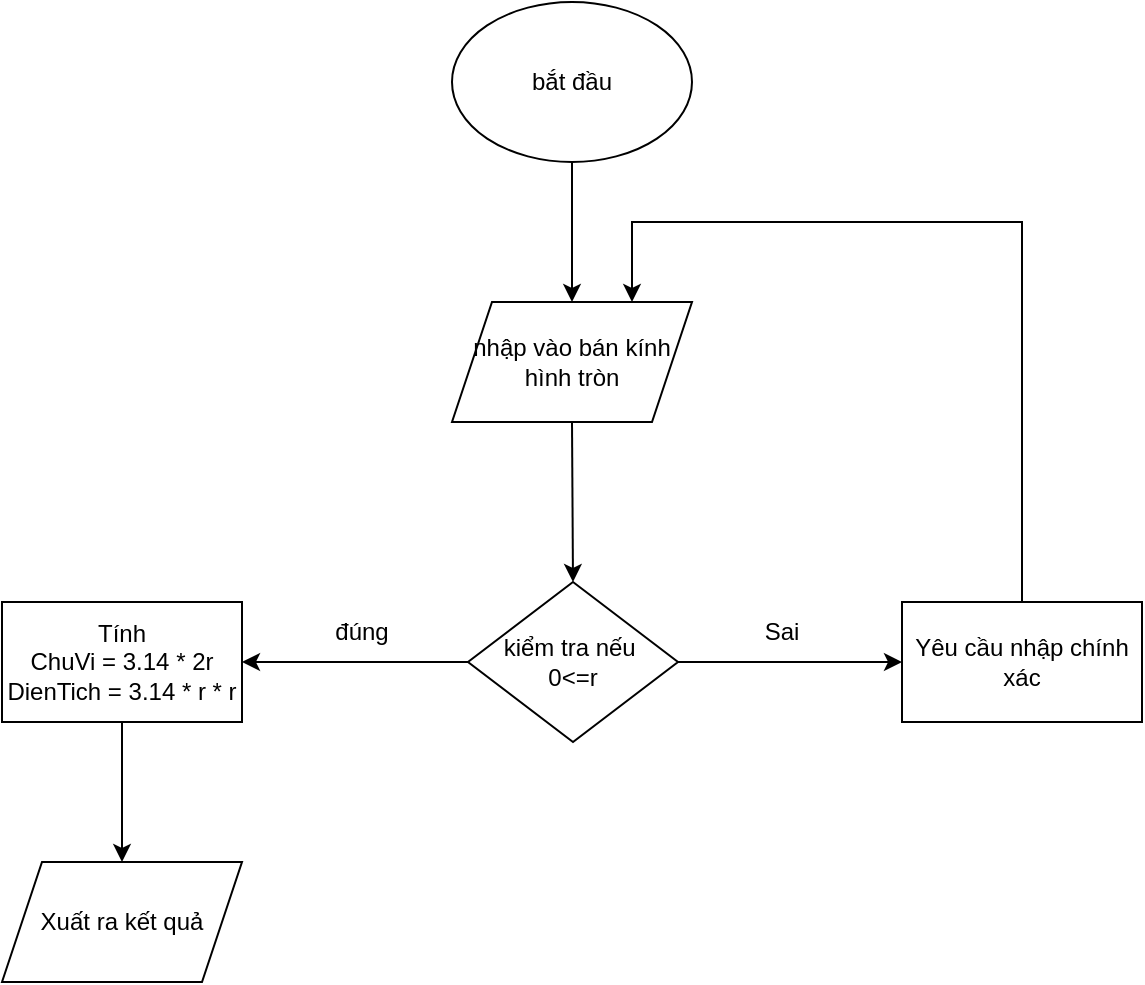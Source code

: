 <mxfile version="22.0.0" type="google">
  <diagram name="Page-1" id="Ow-oQP-kSh-1Gy8wjRKc">
    <mxGraphModel grid="1" page="1" gridSize="10" guides="1" tooltips="1" connect="1" arrows="1" fold="1" pageScale="1" pageWidth="850" pageHeight="1100" math="0" shadow="0">
      <root>
        <mxCell id="0" />
        <mxCell id="1" parent="0" />
        <mxCell id="4b-dwZ5xvKsQ-CS_L0zF-3" style="edgeStyle=orthogonalEdgeStyle;rounded=0;orthogonalLoop=1;jettySize=auto;html=1;entryX=0.5;entryY=0;entryDx=0;entryDy=0;" edge="1" parent="1" source="4b-dwZ5xvKsQ-CS_L0zF-1">
          <mxGeometry relative="1" as="geometry">
            <mxPoint x="425" y="190" as="targetPoint" />
          </mxGeometry>
        </mxCell>
        <mxCell id="4b-dwZ5xvKsQ-CS_L0zF-1" value="bắt đầu" style="ellipse;whiteSpace=wrap;html=1;" vertex="1" parent="1">
          <mxGeometry x="365" y="40" width="120" height="80" as="geometry" />
        </mxCell>
        <mxCell id="4b-dwZ5xvKsQ-CS_L0zF-5" style="edgeStyle=orthogonalEdgeStyle;rounded=0;orthogonalLoop=1;jettySize=auto;html=1;entryX=0.5;entryY=0;entryDx=0;entryDy=0;" edge="1" parent="1" target="4b-dwZ5xvKsQ-CS_L0zF-4">
          <mxGeometry relative="1" as="geometry">
            <mxPoint x="425" y="250" as="sourcePoint" />
          </mxGeometry>
        </mxCell>
        <mxCell id="4b-dwZ5xvKsQ-CS_L0zF-11" style="edgeStyle=orthogonalEdgeStyle;rounded=0;orthogonalLoop=1;jettySize=auto;html=1;entryX=1;entryY=0.5;entryDx=0;entryDy=0;" edge="1" parent="1" source="4b-dwZ5xvKsQ-CS_L0zF-4" target="4b-dwZ5xvKsQ-CS_L0zF-6">
          <mxGeometry relative="1" as="geometry" />
        </mxCell>
        <mxCell id="4b-dwZ5xvKsQ-CS_L0zF-13" style="edgeStyle=orthogonalEdgeStyle;rounded=0;orthogonalLoop=1;jettySize=auto;html=1;entryX=0;entryY=0.5;entryDx=0;entryDy=0;" edge="1" parent="1" source="4b-dwZ5xvKsQ-CS_L0zF-4" target="4b-dwZ5xvKsQ-CS_L0zF-12">
          <mxGeometry relative="1" as="geometry" />
        </mxCell>
        <mxCell id="4b-dwZ5xvKsQ-CS_L0zF-4" value="kiểm tra nếu&amp;nbsp;&lt;br&gt;0&amp;lt;=r" style="rhombus;whiteSpace=wrap;html=1;" vertex="1" parent="1">
          <mxGeometry x="373" y="330" width="105" height="80" as="geometry" />
        </mxCell>
        <mxCell id="4b-dwZ5xvKsQ-CS_L0zF-7" style="edgeStyle=orthogonalEdgeStyle;rounded=0;orthogonalLoop=1;jettySize=auto;html=1;entryX=0.5;entryY=0;entryDx=0;entryDy=0;" edge="1" parent="1" source="4b-dwZ5xvKsQ-CS_L0zF-6" target="4b-dwZ5xvKsQ-CS_L0zF-10">
          <mxGeometry relative="1" as="geometry">
            <mxPoint x="200" y="470" as="targetPoint" />
          </mxGeometry>
        </mxCell>
        <mxCell id="4b-dwZ5xvKsQ-CS_L0zF-6" value="Tính&lt;br&gt;ChuVi = 3.14 * 2r&lt;br&gt;DienTich = 3.14 * r * r" style="rounded=0;whiteSpace=wrap;html=1;" vertex="1" parent="1">
          <mxGeometry x="140" y="340" width="120" height="60" as="geometry" />
        </mxCell>
        <mxCell id="4b-dwZ5xvKsQ-CS_L0zF-9" value="nhập vào bán kính hình tròn" style="shape=parallelogram;perimeter=parallelogramPerimeter;whiteSpace=wrap;html=1;fixedSize=1;" vertex="1" parent="1">
          <mxGeometry x="365" y="190" width="120" height="60" as="geometry" />
        </mxCell>
        <mxCell id="4b-dwZ5xvKsQ-CS_L0zF-10" value="Xuất ra kết quả" style="shape=parallelogram;perimeter=parallelogramPerimeter;whiteSpace=wrap;html=1;fixedSize=1;" vertex="1" parent="1">
          <mxGeometry x="140" y="470" width="120" height="60" as="geometry" />
        </mxCell>
        <mxCell id="4b-dwZ5xvKsQ-CS_L0zF-14" style="edgeStyle=orthogonalEdgeStyle;rounded=0;orthogonalLoop=1;jettySize=auto;html=1;entryX=0.75;entryY=0;entryDx=0;entryDy=0;" edge="1" parent="1" source="4b-dwZ5xvKsQ-CS_L0zF-12" target="4b-dwZ5xvKsQ-CS_L0zF-9">
          <mxGeometry relative="1" as="geometry">
            <mxPoint x="450" y="150" as="targetPoint" />
            <Array as="points">
              <mxPoint x="650" y="150" />
              <mxPoint x="455" y="150" />
            </Array>
          </mxGeometry>
        </mxCell>
        <mxCell id="4b-dwZ5xvKsQ-CS_L0zF-12" value="Yêu cầu nhập chính xác" style="rounded=0;whiteSpace=wrap;html=1;" vertex="1" parent="1">
          <mxGeometry x="590" y="340" width="120" height="60" as="geometry" />
        </mxCell>
        <mxCell id="4b-dwZ5xvKsQ-CS_L0zF-15" value="Sai" style="text;html=1;strokeColor=none;fillColor=none;align=center;verticalAlign=middle;whiteSpace=wrap;rounded=0;" vertex="1" parent="1">
          <mxGeometry x="500" y="340" width="60" height="30" as="geometry" />
        </mxCell>
        <mxCell id="4b-dwZ5xvKsQ-CS_L0zF-16" value="đúng" style="text;html=1;strokeColor=none;fillColor=none;align=center;verticalAlign=middle;whiteSpace=wrap;rounded=0;" vertex="1" parent="1">
          <mxGeometry x="290" y="340" width="60" height="30" as="geometry" />
        </mxCell>
      </root>
    </mxGraphModel>
  </diagram>
</mxfile>
